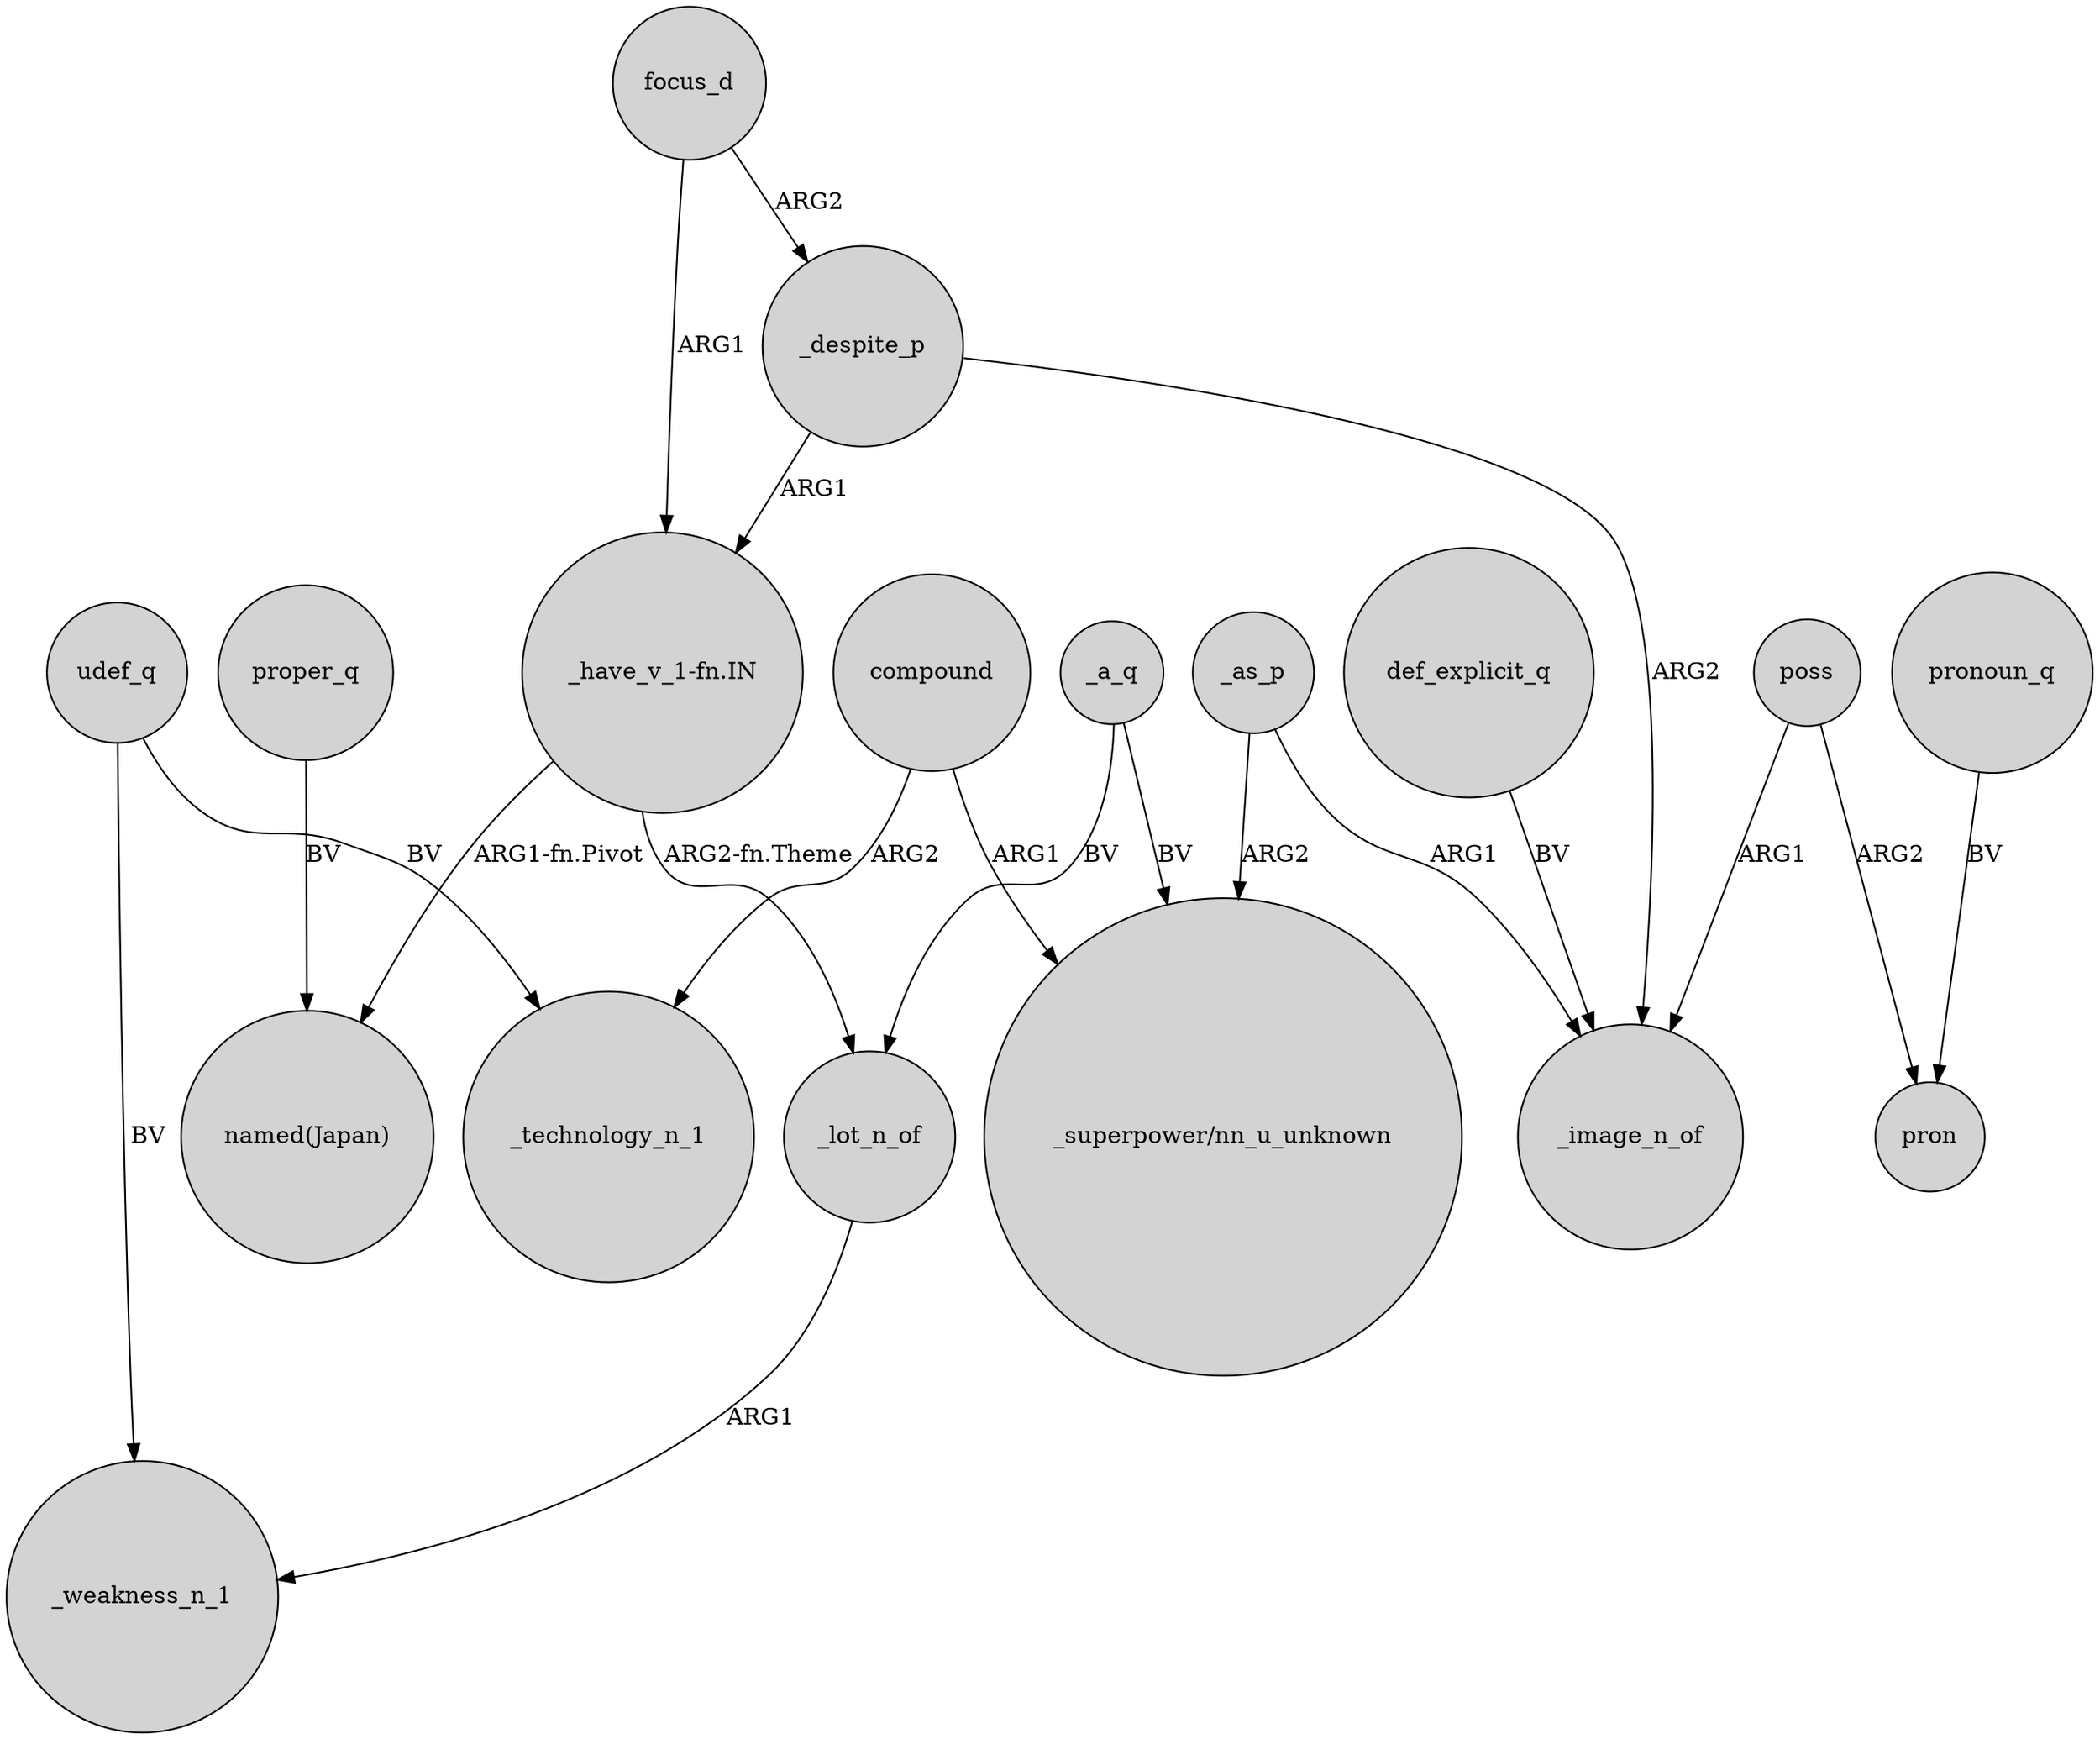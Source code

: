 digraph {
	node [shape=circle style=filled]
	focus_d -> "_have_v_1-fn.IN" [label=ARG1]
	_a_q -> _lot_n_of [label=BV]
	poss -> pron [label=ARG2]
	_as_p -> "_superpower/nn_u_unknown" [label=ARG2]
	poss -> _image_n_of [label=ARG1]
	"_have_v_1-fn.IN" -> "named(Japan)" [label="ARG1-fn.Pivot"]
	focus_d -> _despite_p [label=ARG2]
	_as_p -> _image_n_of [label=ARG1]
	udef_q -> _weakness_n_1 [label=BV]
	proper_q -> "named(Japan)" [label=BV]
	_despite_p -> "_have_v_1-fn.IN" [label=ARG1]
	_a_q -> "_superpower/nn_u_unknown" [label=BV]
	_lot_n_of -> _weakness_n_1 [label=ARG1]
	pronoun_q -> pron [label=BV]
	"_have_v_1-fn.IN" -> _lot_n_of [label="ARG2-fn.Theme"]
	compound -> "_superpower/nn_u_unknown" [label=ARG1]
	compound -> _technology_n_1 [label=ARG2]
	_despite_p -> _image_n_of [label=ARG2]
	udef_q -> _technology_n_1 [label=BV]
	def_explicit_q -> _image_n_of [label=BV]
}
